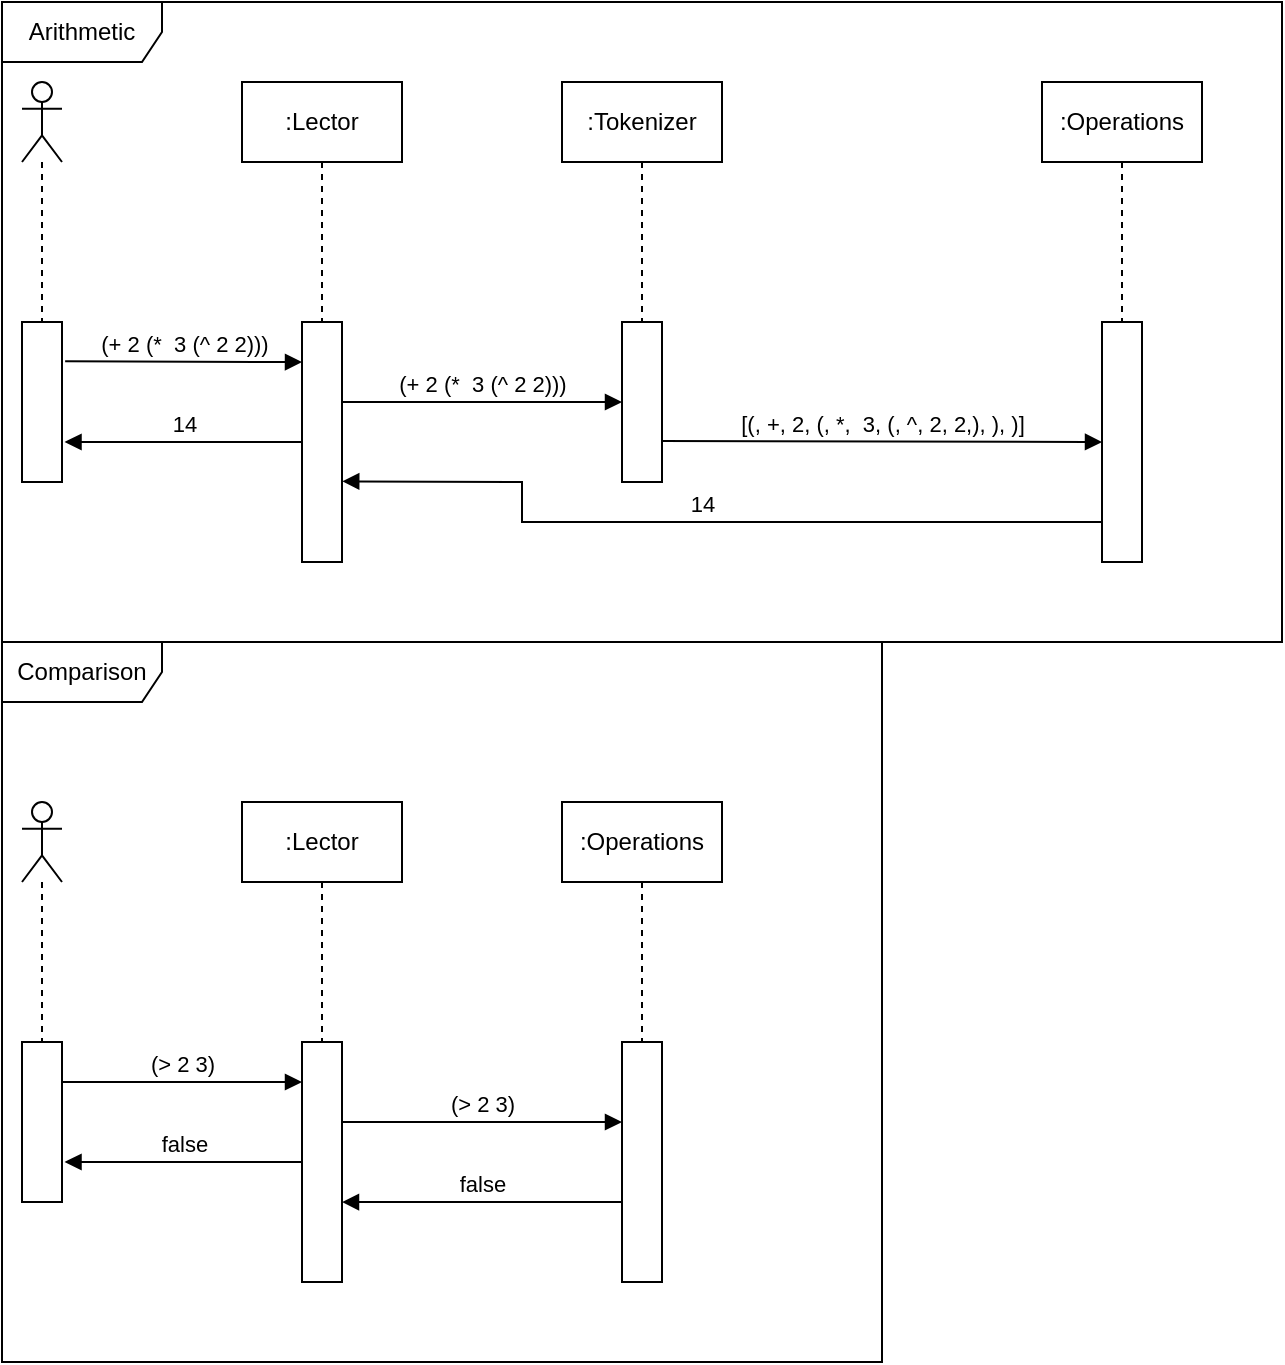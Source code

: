 <mxfile version="17.2.4" type="github">
  <diagram id="RAr_b3olhJMqBz3pN34O" name="Page-1">
    <mxGraphModel dx="1385" dy="655" grid="1" gridSize="10" guides="1" tooltips="1" connect="1" arrows="1" fold="1" page="1" pageScale="1" pageWidth="850" pageHeight="1100" math="0" shadow="0">
      <root>
        <mxCell id="0" />
        <mxCell id="1" parent="0" />
        <mxCell id="61tEK-UeMne0tNiwPqiA-2" value="" style="html=1;points=[];perimeter=orthogonalPerimeter;" parent="1" vertex="1">
          <mxGeometry x="130" y="160" width="20" height="80" as="geometry" />
        </mxCell>
        <mxCell id="61tEK-UeMne0tNiwPqiA-3" value=":Lector" style="shape=umlLifeline;perimeter=lifelinePerimeter;whiteSpace=wrap;html=1;container=1;collapsible=0;recursiveResize=0;outlineConnect=0;" parent="1" vertex="1">
          <mxGeometry x="240" y="40" width="80" height="120" as="geometry" />
        </mxCell>
        <mxCell id="61tEK-UeMne0tNiwPqiA-4" value="" style="shape=umlLifeline;participant=umlActor;perimeter=lifelinePerimeter;whiteSpace=wrap;html=1;container=1;collapsible=0;recursiveResize=0;verticalAlign=top;spacingTop=36;outlineConnect=0;" parent="1" vertex="1">
          <mxGeometry x="130" y="40" width="20" height="120" as="geometry" />
        </mxCell>
        <mxCell id="61tEK-UeMne0tNiwPqiA-5" value="" style="html=1;points=[];perimeter=orthogonalPerimeter;" parent="1" vertex="1">
          <mxGeometry x="270" y="160" width="20" height="120" as="geometry" />
        </mxCell>
        <mxCell id="61tEK-UeMne0tNiwPqiA-8" value=":Tokenizer" style="shape=umlLifeline;perimeter=lifelinePerimeter;whiteSpace=wrap;html=1;container=1;collapsible=0;recursiveResize=0;outlineConnect=0;" parent="1" vertex="1">
          <mxGeometry x="400" y="40" width="80" height="120" as="geometry" />
        </mxCell>
        <mxCell id="61tEK-UeMne0tNiwPqiA-9" value="" style="html=1;points=[];perimeter=orthogonalPerimeter;" parent="1" vertex="1">
          <mxGeometry x="430" y="160" width="20" height="80" as="geometry" />
        </mxCell>
        <mxCell id="61tEK-UeMne0tNiwPqiA-12" value="(+ 2 (*&amp;nbsp; 3 (^ 2 2)))" style="html=1;verticalAlign=bottom;endArrow=block;rounded=0;" parent="1" target="61tEK-UeMne0tNiwPqiA-9" edge="1">
          <mxGeometry width="80" relative="1" as="geometry">
            <mxPoint x="290" y="200" as="sourcePoint" />
            <mxPoint x="390" y="200" as="targetPoint" />
          </mxGeometry>
        </mxCell>
        <mxCell id="61tEK-UeMne0tNiwPqiA-16" value="14" style="html=1;verticalAlign=bottom;endArrow=block;rounded=0;entryX=1.063;entryY=0.75;entryDx=0;entryDy=0;entryPerimeter=0;" parent="1" target="61tEK-UeMne0tNiwPqiA-2" edge="1" source="61tEK-UeMne0tNiwPqiA-5">
          <mxGeometry width="80" relative="1" as="geometry">
            <mxPoint x="310" y="220" as="sourcePoint" />
            <mxPoint x="180" y="220" as="targetPoint" />
          </mxGeometry>
        </mxCell>
        <mxCell id="61tEK-UeMne0tNiwPqiA-17" value="(+ 2 (*&amp;nbsp; 3 (^ 2 2)))" style="html=1;verticalAlign=bottom;endArrow=block;rounded=0;exitX=1.079;exitY=0.246;exitDx=0;exitDy=0;exitPerimeter=0;entryX=0;entryY=0.167;entryDx=0;entryDy=0;entryPerimeter=0;" parent="1" source="61tEK-UeMne0tNiwPqiA-2" target="61tEK-UeMne0tNiwPqiA-5" edge="1">
          <mxGeometry width="80" relative="1" as="geometry">
            <mxPoint x="160" y="180" as="sourcePoint" />
            <mxPoint x="320" y="180" as="targetPoint" />
          </mxGeometry>
        </mxCell>
        <mxCell id="o_O-GjPU-cILa7kB3J1c-8" value="" style="html=1;points=[];perimeter=orthogonalPerimeter;" vertex="1" parent="1">
          <mxGeometry x="130" y="520" width="20" height="80" as="geometry" />
        </mxCell>
        <mxCell id="o_O-GjPU-cILa7kB3J1c-9" value=":Lector" style="shape=umlLifeline;perimeter=lifelinePerimeter;whiteSpace=wrap;html=1;container=1;collapsible=0;recursiveResize=0;outlineConnect=0;" vertex="1" parent="1">
          <mxGeometry x="240" y="400" width="80" height="120" as="geometry" />
        </mxCell>
        <mxCell id="o_O-GjPU-cILa7kB3J1c-10" value="" style="shape=umlLifeline;participant=umlActor;perimeter=lifelinePerimeter;whiteSpace=wrap;html=1;container=1;collapsible=0;recursiveResize=0;verticalAlign=top;spacingTop=36;outlineConnect=0;" vertex="1" parent="1">
          <mxGeometry x="130" y="400" width="20" height="120" as="geometry" />
        </mxCell>
        <mxCell id="o_O-GjPU-cILa7kB3J1c-11" value="" style="html=1;points=[];perimeter=orthogonalPerimeter;" vertex="1" parent="1">
          <mxGeometry x="270" y="520" width="20" height="120" as="geometry" />
        </mxCell>
        <mxCell id="o_O-GjPU-cILa7kB3J1c-12" value=":Operations" style="shape=umlLifeline;perimeter=lifelinePerimeter;whiteSpace=wrap;html=1;container=1;collapsible=0;recursiveResize=0;outlineConnect=0;" vertex="1" parent="1">
          <mxGeometry x="400" y="400" width="80" height="120" as="geometry" />
        </mxCell>
        <mxCell id="o_O-GjPU-cILa7kB3J1c-13" value="" style="html=1;points=[];perimeter=orthogonalPerimeter;" vertex="1" parent="1">
          <mxGeometry x="430" y="520" width="20" height="120" as="geometry" />
        </mxCell>
        <mxCell id="o_O-GjPU-cILa7kB3J1c-16" value="(&amp;gt; 2 3)" style="html=1;verticalAlign=bottom;endArrow=block;rounded=0;" edge="1" parent="1" target="o_O-GjPU-cILa7kB3J1c-13">
          <mxGeometry width="80" relative="1" as="geometry">
            <mxPoint x="290" y="560" as="sourcePoint" />
            <mxPoint x="390" y="560" as="targetPoint" />
          </mxGeometry>
        </mxCell>
        <mxCell id="o_O-GjPU-cILa7kB3J1c-19" value="false" style="html=1;verticalAlign=bottom;endArrow=block;rounded=0;exitX=0;exitY=0.667;exitDx=0;exitDy=0;exitPerimeter=0;" edge="1" parent="1" source="o_O-GjPU-cILa7kB3J1c-13" target="o_O-GjPU-cILa7kB3J1c-11">
          <mxGeometry width="80" relative="1" as="geometry">
            <mxPoint x="400" y="600" as="sourcePoint" />
            <mxPoint x="300" y="600" as="targetPoint" />
          </mxGeometry>
        </mxCell>
        <mxCell id="o_O-GjPU-cILa7kB3J1c-22" value="Comparison" style="shape=umlFrame;whiteSpace=wrap;html=1;width=80;height=30;" vertex="1" parent="1">
          <mxGeometry x="120" y="320" width="440" height="360" as="geometry" />
        </mxCell>
        <mxCell id="o_O-GjPU-cILa7kB3J1c-20" value="false" style="html=1;verticalAlign=bottom;endArrow=block;rounded=0;entryX=1.063;entryY=0.75;entryDx=0;entryDy=0;entryPerimeter=0;" edge="1" parent="1" target="o_O-GjPU-cILa7kB3J1c-8" source="o_O-GjPU-cILa7kB3J1c-11">
          <mxGeometry width="80" relative="1" as="geometry">
            <mxPoint x="290" y="580" as="sourcePoint" />
            <mxPoint x="160" y="580" as="targetPoint" />
          </mxGeometry>
        </mxCell>
        <mxCell id="o_O-GjPU-cILa7kB3J1c-21" value="(&amp;gt; 2 3)" style="html=1;verticalAlign=bottom;endArrow=block;rounded=0;exitX=0.99;exitY=0.25;exitDx=0;exitDy=0;exitPerimeter=0;" edge="1" parent="1" source="o_O-GjPU-cILa7kB3J1c-8" target="o_O-GjPU-cILa7kB3J1c-11">
          <mxGeometry width="80" relative="1" as="geometry">
            <mxPoint x="140" y="540" as="sourcePoint" />
            <mxPoint x="290" y="540" as="targetPoint" />
          </mxGeometry>
        </mxCell>
        <mxCell id="o_O-GjPU-cILa7kB3J1c-46" value="14" style="html=1;verticalAlign=bottom;endArrow=block;rounded=0;entryX=1.006;entryY=0.664;entryDx=0;entryDy=0;entryPerimeter=0;" edge="1" parent="1" target="61tEK-UeMne0tNiwPqiA-5">
          <mxGeometry width="80" relative="1" as="geometry">
            <mxPoint x="670" y="260" as="sourcePoint" />
            <mxPoint x="300" y="250" as="targetPoint" />
            <Array as="points">
              <mxPoint x="380" y="260" />
              <mxPoint x="380" y="240" />
            </Array>
          </mxGeometry>
        </mxCell>
        <mxCell id="o_O-GjPU-cILa7kB3J1c-47" value="Arithmetic" style="shape=umlFrame;whiteSpace=wrap;html=1;width=80;height=30;" vertex="1" parent="1">
          <mxGeometry x="120" width="640" height="320" as="geometry" />
        </mxCell>
        <mxCell id="o_O-GjPU-cILa7kB3J1c-48" value=":Operations" style="shape=umlLifeline;perimeter=lifelinePerimeter;whiteSpace=wrap;html=1;container=1;collapsible=0;recursiveResize=0;outlineConnect=0;" vertex="1" parent="1">
          <mxGeometry x="640" y="40" width="80" height="120" as="geometry" />
        </mxCell>
        <mxCell id="o_O-GjPU-cILa7kB3J1c-49" value="" style="html=1;points=[];perimeter=orthogonalPerimeter;" vertex="1" parent="1">
          <mxGeometry x="670" y="160" width="20" height="120" as="geometry" />
        </mxCell>
        <mxCell id="o_O-GjPU-cILa7kB3J1c-50" value="[(, +, 2, (, *,&amp;nbsp; 3, (, ^, 2, 2,), ), )]" style="html=1;verticalAlign=bottom;endArrow=block;rounded=0;" edge="1" parent="1">
          <mxGeometry width="80" relative="1" as="geometry">
            <mxPoint x="450" y="219.5" as="sourcePoint" />
            <mxPoint x="670" y="220" as="targetPoint" />
          </mxGeometry>
        </mxCell>
      </root>
    </mxGraphModel>
  </diagram>
</mxfile>
